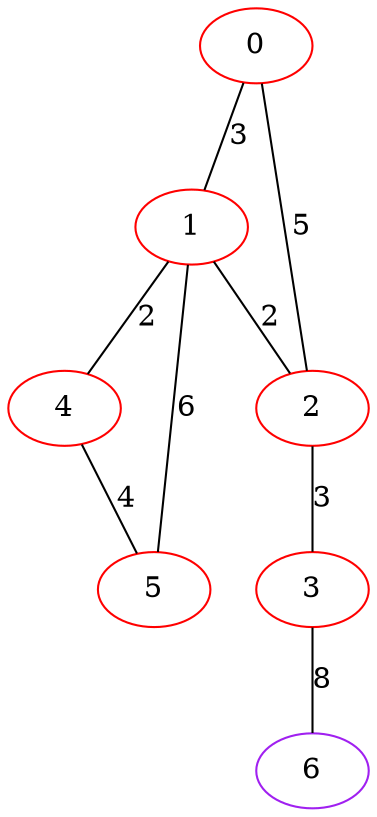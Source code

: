 graph "" {
0 [color=red, weight=1];
1 [color=red, weight=1];
2 [color=red, weight=1];
3 [color=red, weight=1];
4 [color=red, weight=1];
5 [color=red, weight=1];
6 [color=purple, weight=4];
0 -- 1  [key=0, label=3];
0 -- 2  [key=0, label=5];
1 -- 2  [key=0, label=2];
1 -- 4  [key=0, label=2];
1 -- 5  [key=0, label=6];
2 -- 3  [key=0, label=3];
3 -- 6  [key=0, label=8];
4 -- 5  [key=0, label=4];
}
